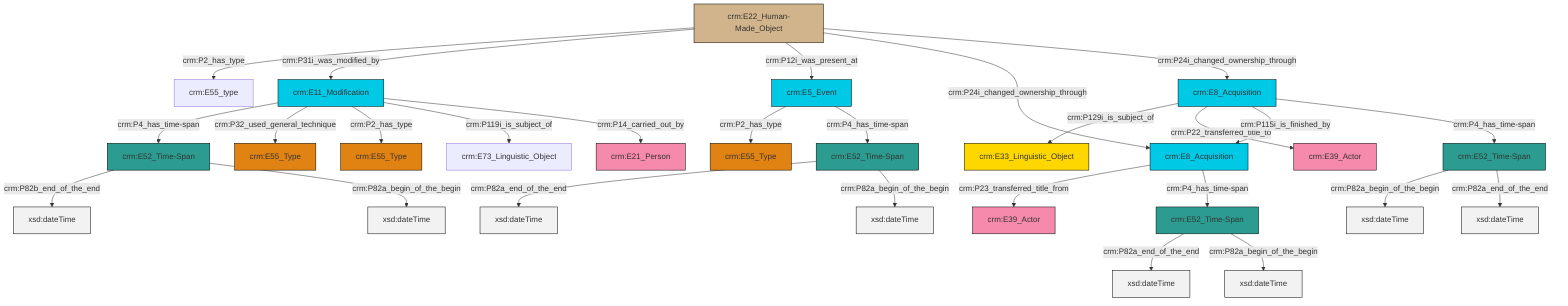 graph TD
classDef Literal fill:#f2f2f2,stroke:#000000;
classDef CRM_Entity fill:#FFFFFF,stroke:#000000;
classDef Temporal_Entity fill:#00C9E6, stroke:#000000;
classDef Type fill:#E18312, stroke:#000000;
classDef Time-Span fill:#2C9C91, stroke:#000000;
classDef Appellation fill:#FFEB7F, stroke:#000000;
classDef Place fill:#008836, stroke:#000000;
classDef Persistent_Item fill:#B266B2, stroke:#000000;
classDef Conceptual_Object fill:#FFD700, stroke:#000000;
classDef Physical_Thing fill:#D2B48C, stroke:#000000;
classDef Actor fill:#f58aad, stroke:#000000;
classDef PC_Classes fill:#4ce600, stroke:#000000;
classDef Multi fill:#cccccc,stroke:#000000;

0["crm:E52_Time-Span"]:::Time-Span -->|crm:P82a_begin_of_the_begin| 1[xsd:dateTime]:::Literal
6["crm:E52_Time-Span"]:::Time-Span -->|crm:P82a_end_of_the_end| 7[xsd:dateTime]:::Literal
8["crm:E5_Event"]:::Temporal_Entity -->|crm:P2_has_type| 12["crm:E55_Type"]:::Type
13["crm:E11_Modification"]:::Temporal_Entity -->|crm:P4_has_time-span| 14["crm:E52_Time-Span"]:::Time-Span
15["crm:E8_Acquisition"]:::Temporal_Entity -->|crm:P129i_is_subject_of| 2["crm:E33_Linguistic_Object"]:::Conceptual_Object
13["crm:E11_Modification"]:::Temporal_Entity -->|crm:P32_used_general_technique| 16["crm:E55_Type"]:::Type
17["crm:E8_Acquisition"]:::Temporal_Entity -->|crm:P23_transferred_title_from| 18["crm:E39_Actor"]:::Actor
0["crm:E52_Time-Span"]:::Time-Span -->|crm:P82a_end_of_the_end| 19[xsd:dateTime]:::Literal
20["crm:E22_Human-Made_Object"]:::Physical_Thing -->|crm:P2_has_type| 21["crm:E55_type"]:::Default
14["crm:E52_Time-Span"]:::Time-Span -->|crm:P82b_end_of_the_end| 24[xsd:dateTime]:::Literal
13["crm:E11_Modification"]:::Temporal_Entity -->|crm:P2_has_type| 25["crm:E55_Type"]:::Type
15["crm:E8_Acquisition"]:::Temporal_Entity -->|crm:P22_transferred_title_to| 26["crm:E39_Actor"]:::Actor
20["crm:E22_Human-Made_Object"]:::Physical_Thing -->|crm:P31i_was_modified_by| 13["crm:E11_Modification"]:::Temporal_Entity
20["crm:E22_Human-Made_Object"]:::Physical_Thing -->|crm:P12i_was_present_at| 8["crm:E5_Event"]:::Temporal_Entity
13["crm:E11_Modification"]:::Temporal_Entity -->|crm:P119i_is_subject_of| 10["crm:E73_Linguistic_Object"]:::Default
28["crm:E52_Time-Span"]:::Time-Span -->|crm:P82a_end_of_the_end| 34[xsd:dateTime]:::Literal
15["crm:E8_Acquisition"]:::Temporal_Entity -->|crm:P115i_is_finished_by| 17["crm:E8_Acquisition"]:::Temporal_Entity
15["crm:E8_Acquisition"]:::Temporal_Entity -->|crm:P4_has_time-span| 0["crm:E52_Time-Span"]:::Time-Span
6["crm:E52_Time-Span"]:::Time-Span -->|crm:P82a_begin_of_the_begin| 36[xsd:dateTime]:::Literal
14["crm:E52_Time-Span"]:::Time-Span -->|crm:P82a_begin_of_the_begin| 39[xsd:dateTime]:::Literal
8["crm:E5_Event"]:::Temporal_Entity -->|crm:P4_has_time-span| 28["crm:E52_Time-Span"]:::Time-Span
13["crm:E11_Modification"]:::Temporal_Entity -->|crm:P14_carried_out_by| 4["crm:E21_Person"]:::Actor
28["crm:E52_Time-Span"]:::Time-Span -->|crm:P82a_begin_of_the_begin| 41[xsd:dateTime]:::Literal
20["crm:E22_Human-Made_Object"]:::Physical_Thing -->|crm:P24i_changed_ownership_through| 17["crm:E8_Acquisition"]:::Temporal_Entity
20["crm:E22_Human-Made_Object"]:::Physical_Thing -->|crm:P24i_changed_ownership_through| 15["crm:E8_Acquisition"]:::Temporal_Entity
17["crm:E8_Acquisition"]:::Temporal_Entity -->|crm:P4_has_time-span| 6["crm:E52_Time-Span"]:::Time-Span
